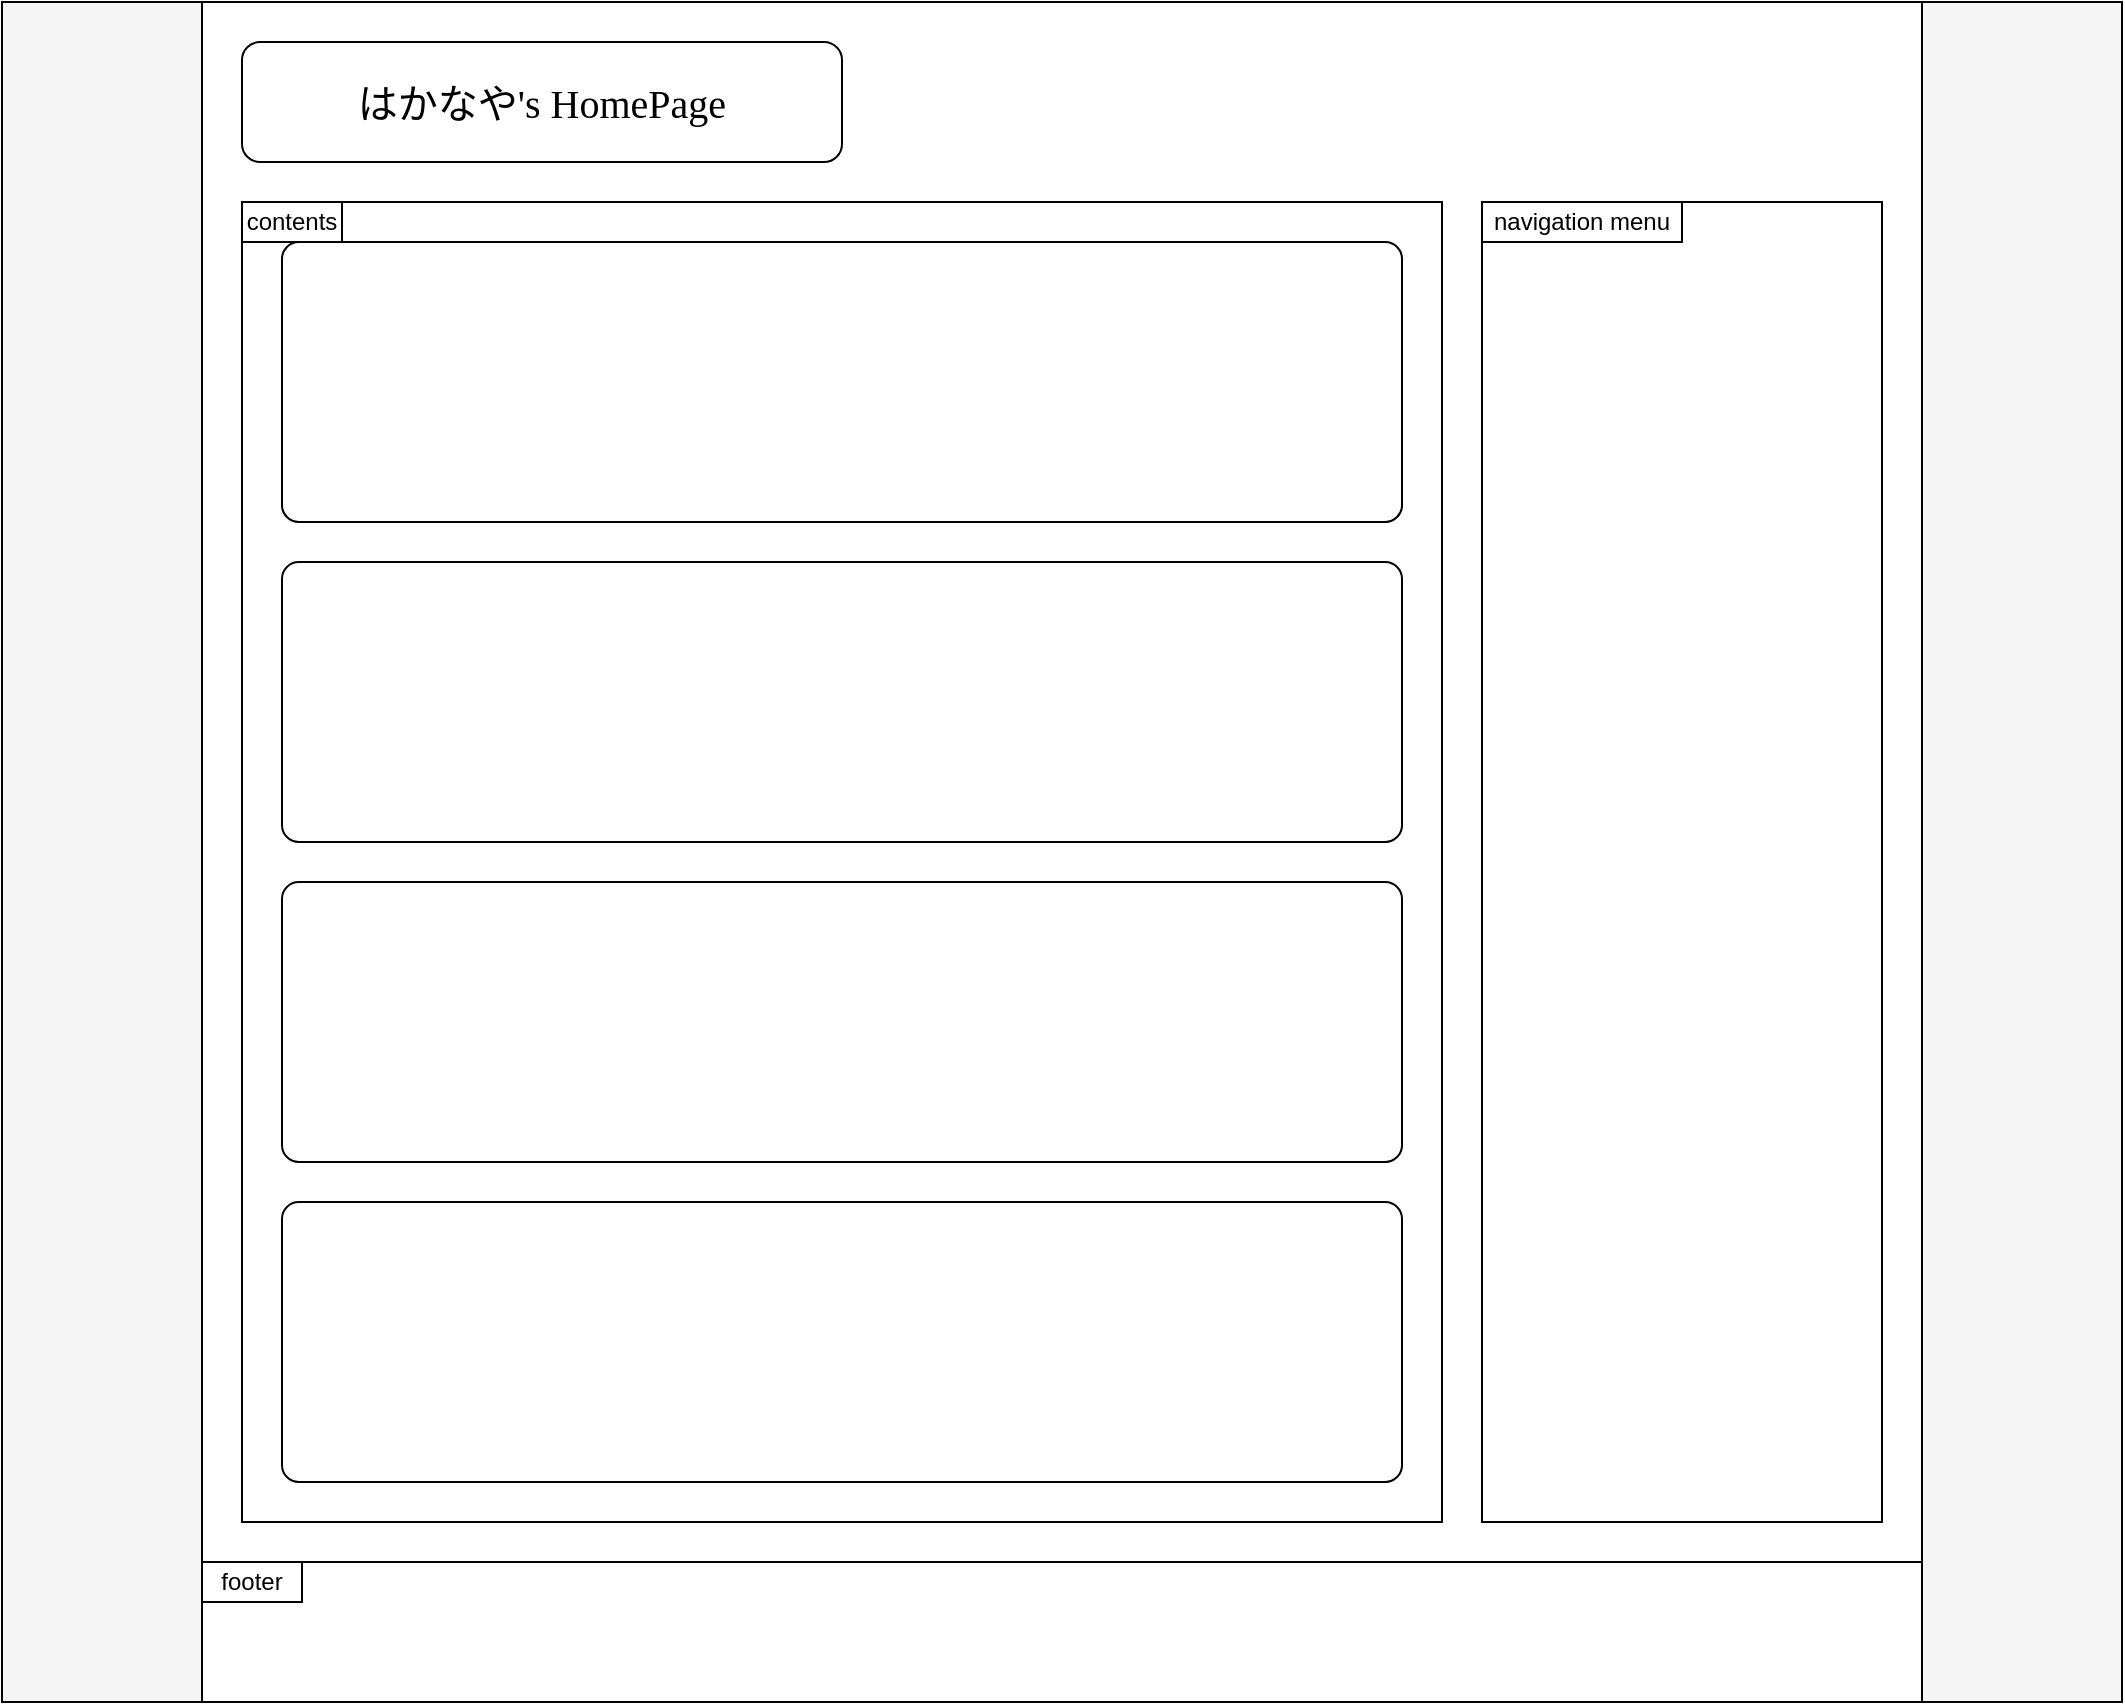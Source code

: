 <mxfile version="13.1.3">
    <diagram name="Page-1" id="03018318-947c-dd8e-b7a3-06fadd420f32">
        <mxGraphModel dx="1026" dy="443" grid="1" gridSize="10" guides="1" tooltips="1" connect="1" arrows="1" fold="1" page="1" pageScale="1" pageWidth="1100" pageHeight="850" background="#ffffff" math="0" shadow="0" extFonts="Noto Sans JP^https://fonts.googleapis.com/css?family=Noto+Sans+JP">
            <root>
                <mxCell id="0"/>
                <mxCell id="1" parent="0"/>
                <mxCell id="ANcIziMuN-ZWHDz7tIK--1" value="" style="rounded=0;whiteSpace=wrap;html=1;fillColor=none;strokeColor=#000000;fontColor=#000000;" parent="1" vertex="1">
                    <mxGeometry x="20" y="20" width="1060" height="850" as="geometry"/>
                </mxCell>
                <mxCell id="qoEJBot0Parhjvn4L8Zc-2" value="" style="rounded=0;whiteSpace=wrap;html=1;fillColor=#f5f5f5;strokeColor=#000000;fontColor=#000000;" parent="1" vertex="1">
                    <mxGeometry x="20" y="20" width="100" height="850" as="geometry"/>
                </mxCell>
                <mxCell id="ANcIziMuN-ZWHDz7tIK--2" value="はかなや's HomePage" style="rounded=1;whiteSpace=wrap;html=1;fillColor=none;fontFamily=Noto Sans JP;FType=g;fontSize=20;strokeColor=#000000;fontColor=#000000;" parent="1" vertex="1">
                    <mxGeometry x="140" y="40" width="300" height="60" as="geometry"/>
                </mxCell>
                <mxCell id="ANcIziMuN-ZWHDz7tIK--3" value="" style="rounded=0;whiteSpace=wrap;html=1;fillColor=none;fontSize=20;strokeColor=#000000;fontColor=#000000;" parent="1" vertex="1">
                    <mxGeometry x="760" y="120" width="200" height="660" as="geometry"/>
                </mxCell>
                <mxCell id="qoEJBot0Parhjvn4L8Zc-4" value="" style="rounded=0;whiteSpace=wrap;html=1;fillColor=#f5f5f5;strokeColor=#000000;fontColor=#000000;" parent="1" vertex="1">
                    <mxGeometry x="980" y="20" width="100" height="850" as="geometry"/>
                </mxCell>
                <mxCell id="qoEJBot0Parhjvn4L8Zc-5" value="navigation menu" style="text;html=1;strokeColor=#000000;fillColor=none;align=center;verticalAlign=middle;whiteSpace=wrap;rounded=0;fontColor=#000000;" parent="1" vertex="1">
                    <mxGeometry x="760" y="120" width="100" height="20" as="geometry"/>
                </mxCell>
                <mxCell id="qoEJBot0Parhjvn4L8Zc-6" value="" style="rounded=0;whiteSpace=wrap;html=1;fillColor=none;strokeColor=#000000;fontColor=#000000;" parent="1" vertex="1">
                    <mxGeometry x="120" y="800" width="860" height="70" as="geometry"/>
                </mxCell>
                <mxCell id="qoEJBot0Parhjvn4L8Zc-7" value="footer" style="text;html=1;strokeColor=#000000;fillColor=none;align=center;verticalAlign=middle;whiteSpace=wrap;rounded=0;fontColor=#000000;" parent="1" vertex="1">
                    <mxGeometry x="120" y="800" width="50" height="20" as="geometry"/>
                </mxCell>
                <mxCell id="qoEJBot0Parhjvn4L8Zc-8" value="" style="rounded=0;whiteSpace=wrap;html=1;fillColor=none;strokeColor=#000000;fontColor=#000000;" parent="1" vertex="1">
                    <mxGeometry x="140" y="120" width="600" height="660" as="geometry"/>
                </mxCell>
                <mxCell id="qoEJBot0Parhjvn4L8Zc-9" value="contents" style="text;html=1;strokeColor=#000000;fillColor=none;align=center;verticalAlign=middle;whiteSpace=wrap;rounded=0;fontColor=#000000;" parent="1" vertex="1">
                    <mxGeometry x="140" y="120" width="50" height="20" as="geometry"/>
                </mxCell>
                <mxCell id="qoEJBot0Parhjvn4L8Zc-10" value="" style="rounded=1;whiteSpace=wrap;html=1;fillColor=none;arcSize=6;strokeColor=#000000;fontColor=#000000;" parent="1" vertex="1">
                    <mxGeometry x="160" y="140" width="560" height="140" as="geometry"/>
                </mxCell>
                <mxCell id="qoEJBot0Parhjvn4L8Zc-14" value="" style="rounded=1;whiteSpace=wrap;html=1;fillColor=none;arcSize=6;strokeColor=#000000;fontColor=#000000;" parent="1" vertex="1">
                    <mxGeometry x="160" y="300" width="560" height="140" as="geometry"/>
                </mxCell>
                <mxCell id="qoEJBot0Parhjvn4L8Zc-15" value="" style="rounded=1;whiteSpace=wrap;html=1;fillColor=none;arcSize=6;strokeColor=#000000;fontColor=#000000;" parent="1" vertex="1">
                    <mxGeometry x="160" y="460" width="560" height="140" as="geometry"/>
                </mxCell>
                <mxCell id="qoEJBot0Parhjvn4L8Zc-16" value="" style="rounded=1;whiteSpace=wrap;html=1;fillColor=none;arcSize=6;strokeColor=#000000;fontColor=#000000;" parent="1" vertex="1">
                    <mxGeometry x="160" y="620" width="560" height="140" as="geometry"/>
                </mxCell>
            </root>
        </mxGraphModel>
    </diagram>
</mxfile>